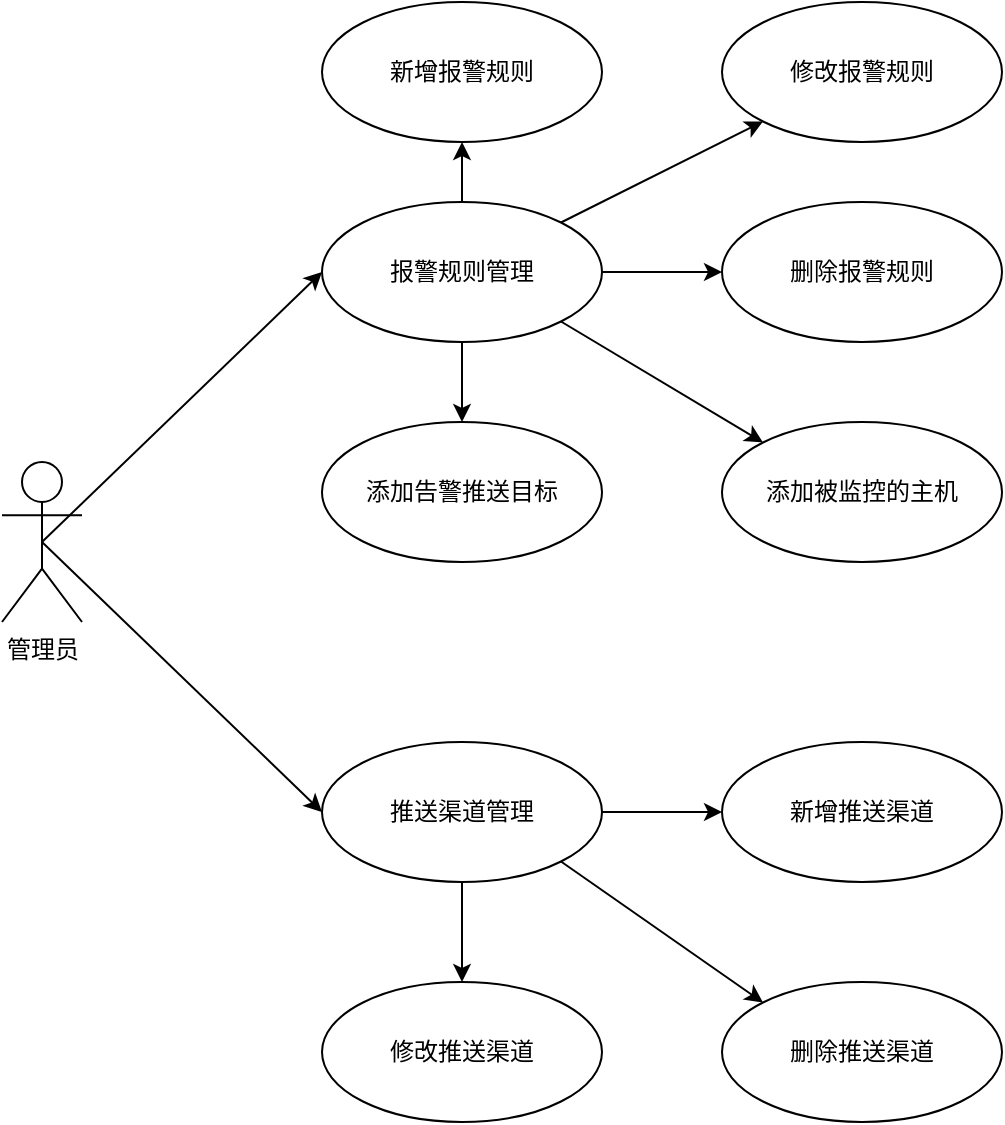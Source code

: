 <mxfile version="13.0.3" type="device"><diagram id="sGKHJQeziklJu3WhT_Fj" name="Page-1"><mxGraphModel dx="1422" dy="842" grid="1" gridSize="10" guides="1" tooltips="1" connect="1" arrows="1" fold="1" page="1" pageScale="1" pageWidth="827" pageHeight="1169" math="0" shadow="0"><root><mxCell id="0"/><mxCell id="1" parent="0"/><mxCell id="hECwYLyKqCLj9t3-tSpD-14" style="rounded=0;orthogonalLoop=1;jettySize=auto;html=1;exitX=0.5;exitY=0.5;exitDx=0;exitDy=0;exitPerimeter=0;entryX=0;entryY=0.5;entryDx=0;entryDy=0;" edge="1" parent="1" source="hECwYLyKqCLj9t3-tSpD-1" target="hECwYLyKqCLj9t3-tSpD-4"><mxGeometry relative="1" as="geometry"/></mxCell><mxCell id="hECwYLyKqCLj9t3-tSpD-15" style="edgeStyle=none;rounded=0;orthogonalLoop=1;jettySize=auto;html=1;exitX=0.5;exitY=0.5;exitDx=0;exitDy=0;exitPerimeter=0;entryX=0;entryY=0.5;entryDx=0;entryDy=0;" edge="1" parent="1" source="hECwYLyKqCLj9t3-tSpD-1" target="hECwYLyKqCLj9t3-tSpD-3"><mxGeometry relative="1" as="geometry"/></mxCell><mxCell id="hECwYLyKqCLj9t3-tSpD-1" value="管理员" style="shape=umlActor;verticalLabelPosition=bottom;labelBackgroundColor=#ffffff;verticalAlign=top;html=1;" vertex="1" parent="1"><mxGeometry x="80" y="240" width="40" height="80" as="geometry"/></mxCell><mxCell id="hECwYLyKqCLj9t3-tSpD-16" style="edgeStyle=none;rounded=0;orthogonalLoop=1;jettySize=auto;html=1;exitX=0.5;exitY=0;exitDx=0;exitDy=0;entryX=0.5;entryY=1;entryDx=0;entryDy=0;" edge="1" parent="1" source="hECwYLyKqCLj9t3-tSpD-3" target="hECwYLyKqCLj9t3-tSpD-6"><mxGeometry relative="1" as="geometry"/></mxCell><mxCell id="hECwYLyKqCLj9t3-tSpD-17" style="edgeStyle=none;rounded=0;orthogonalLoop=1;jettySize=auto;html=1;exitX=1;exitY=0;exitDx=0;exitDy=0;entryX=0;entryY=1;entryDx=0;entryDy=0;" edge="1" parent="1" source="hECwYLyKqCLj9t3-tSpD-3" target="hECwYLyKqCLj9t3-tSpD-7"><mxGeometry relative="1" as="geometry"/></mxCell><mxCell id="hECwYLyKqCLj9t3-tSpD-18" style="edgeStyle=none;rounded=0;orthogonalLoop=1;jettySize=auto;html=1;exitX=1;exitY=0.5;exitDx=0;exitDy=0;entryX=0;entryY=0.5;entryDx=0;entryDy=0;" edge="1" parent="1" source="hECwYLyKqCLj9t3-tSpD-3" target="hECwYLyKqCLj9t3-tSpD-8"><mxGeometry relative="1" as="geometry"/></mxCell><mxCell id="hECwYLyKqCLj9t3-tSpD-19" style="edgeStyle=none;rounded=0;orthogonalLoop=1;jettySize=auto;html=1;exitX=1;exitY=1;exitDx=0;exitDy=0;entryX=0;entryY=0;entryDx=0;entryDy=0;" edge="1" parent="1" source="hECwYLyKqCLj9t3-tSpD-3" target="hECwYLyKqCLj9t3-tSpD-12"><mxGeometry relative="1" as="geometry"/></mxCell><mxCell id="hECwYLyKqCLj9t3-tSpD-20" style="edgeStyle=none;rounded=0;orthogonalLoop=1;jettySize=auto;html=1;exitX=0.5;exitY=1;exitDx=0;exitDy=0;entryX=0.5;entryY=0;entryDx=0;entryDy=0;" edge="1" parent="1" source="hECwYLyKqCLj9t3-tSpD-3" target="hECwYLyKqCLj9t3-tSpD-13"><mxGeometry relative="1" as="geometry"/></mxCell><mxCell id="hECwYLyKqCLj9t3-tSpD-3" value="报警规则管理" style="ellipse;whiteSpace=wrap;html=1;" vertex="1" parent="1"><mxGeometry x="240" y="110" width="140" height="70" as="geometry"/></mxCell><mxCell id="hECwYLyKqCLj9t3-tSpD-21" style="edgeStyle=none;rounded=0;orthogonalLoop=1;jettySize=auto;html=1;exitX=1;exitY=0.5;exitDx=0;exitDy=0;entryX=0;entryY=0.5;entryDx=0;entryDy=0;" edge="1" parent="1" source="hECwYLyKqCLj9t3-tSpD-4" target="hECwYLyKqCLj9t3-tSpD-10"><mxGeometry relative="1" as="geometry"/></mxCell><mxCell id="hECwYLyKqCLj9t3-tSpD-22" style="edgeStyle=none;rounded=0;orthogonalLoop=1;jettySize=auto;html=1;exitX=1;exitY=1;exitDx=0;exitDy=0;entryX=0;entryY=0;entryDx=0;entryDy=0;" edge="1" parent="1" source="hECwYLyKqCLj9t3-tSpD-4" target="hECwYLyKqCLj9t3-tSpD-11"><mxGeometry relative="1" as="geometry"/></mxCell><mxCell id="hECwYLyKqCLj9t3-tSpD-23" style="edgeStyle=none;rounded=0;orthogonalLoop=1;jettySize=auto;html=1;exitX=0.5;exitY=1;exitDx=0;exitDy=0;entryX=0.5;entryY=0;entryDx=0;entryDy=0;" edge="1" parent="1" source="hECwYLyKqCLj9t3-tSpD-4" target="hECwYLyKqCLj9t3-tSpD-9"><mxGeometry relative="1" as="geometry"/></mxCell><mxCell id="hECwYLyKqCLj9t3-tSpD-4" value="推送渠道管理" style="ellipse;whiteSpace=wrap;html=1;" vertex="1" parent="1"><mxGeometry x="240" y="380" width="140" height="70" as="geometry"/></mxCell><mxCell id="hECwYLyKqCLj9t3-tSpD-6" value="新增报警规则" style="ellipse;whiteSpace=wrap;html=1;" vertex="1" parent="1"><mxGeometry x="240" y="10" width="140" height="70" as="geometry"/></mxCell><mxCell id="hECwYLyKqCLj9t3-tSpD-7" value="修改报警规则" style="ellipse;whiteSpace=wrap;html=1;" vertex="1" parent="1"><mxGeometry x="440" y="10" width="140" height="70" as="geometry"/></mxCell><mxCell id="hECwYLyKqCLj9t3-tSpD-8" value="删除报警规则" style="ellipse;whiteSpace=wrap;html=1;" vertex="1" parent="1"><mxGeometry x="440" y="110" width="140" height="70" as="geometry"/></mxCell><mxCell id="hECwYLyKqCLj9t3-tSpD-9" value="修改推送渠道" style="ellipse;whiteSpace=wrap;html=1;" vertex="1" parent="1"><mxGeometry x="240" y="500" width="140" height="70" as="geometry"/></mxCell><mxCell id="hECwYLyKqCLj9t3-tSpD-10" value="新增推送渠道" style="ellipse;whiteSpace=wrap;html=1;" vertex="1" parent="1"><mxGeometry x="440" y="380" width="140" height="70" as="geometry"/></mxCell><mxCell id="hECwYLyKqCLj9t3-tSpD-11" value="删除推送渠道" style="ellipse;whiteSpace=wrap;html=1;" vertex="1" parent="1"><mxGeometry x="440" y="500" width="140" height="70" as="geometry"/></mxCell><mxCell id="hECwYLyKqCLj9t3-tSpD-12" value="添加被监控的主机" style="ellipse;whiteSpace=wrap;html=1;" vertex="1" parent="1"><mxGeometry x="440" y="220" width="140" height="70" as="geometry"/></mxCell><mxCell id="hECwYLyKqCLj9t3-tSpD-13" value="添加告警推送目标" style="ellipse;whiteSpace=wrap;html=1;" vertex="1" parent="1"><mxGeometry x="240" y="220" width="140" height="70" as="geometry"/></mxCell></root></mxGraphModel></diagram></mxfile>